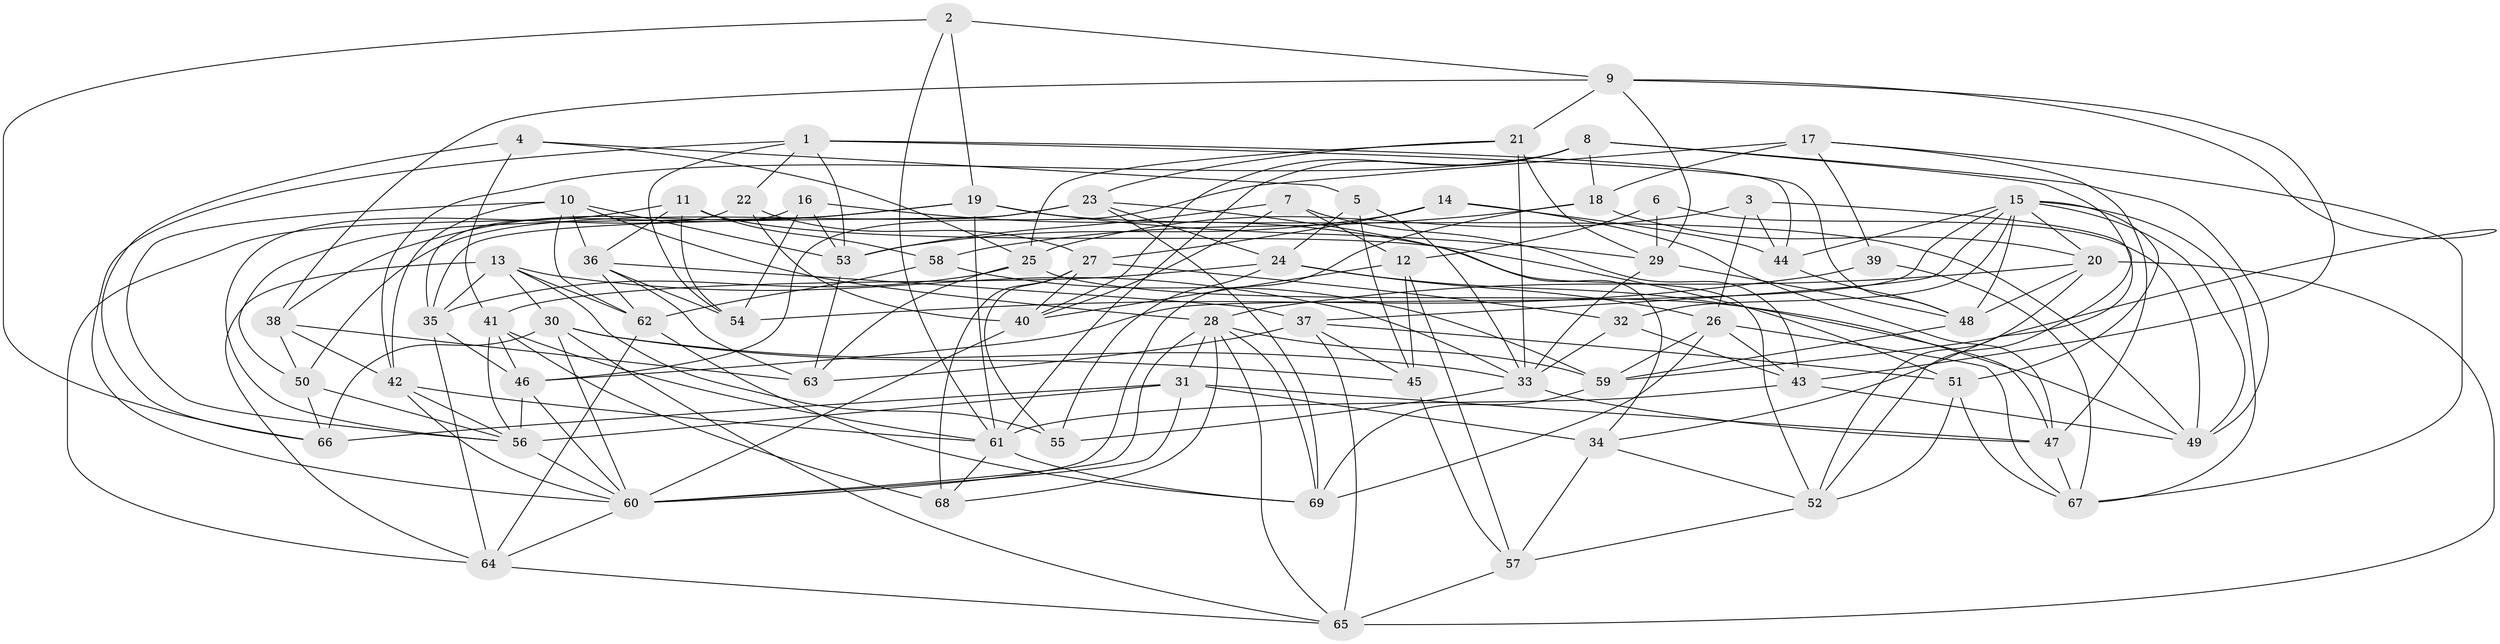 // original degree distribution, {4: 1.0}
// Generated by graph-tools (version 1.1) at 2025/03/03/09/25 03:03:02]
// undirected, 69 vertices, 192 edges
graph export_dot {
graph [start="1"]
  node [color=gray90,style=filled];
  1;
  2;
  3;
  4;
  5;
  6;
  7;
  8;
  9;
  10;
  11;
  12;
  13;
  14;
  15;
  16;
  17;
  18;
  19;
  20;
  21;
  22;
  23;
  24;
  25;
  26;
  27;
  28;
  29;
  30;
  31;
  32;
  33;
  34;
  35;
  36;
  37;
  38;
  39;
  40;
  41;
  42;
  43;
  44;
  45;
  46;
  47;
  48;
  49;
  50;
  51;
  52;
  53;
  54;
  55;
  56;
  57;
  58;
  59;
  60;
  61;
  62;
  63;
  64;
  65;
  66;
  67;
  68;
  69;
  1 -- 22 [weight=1.0];
  1 -- 44 [weight=1.0];
  1 -- 48 [weight=1.0];
  1 -- 53 [weight=1.0];
  1 -- 54 [weight=1.0];
  1 -- 60 [weight=1.0];
  2 -- 9 [weight=1.0];
  2 -- 19 [weight=1.0];
  2 -- 61 [weight=1.0];
  2 -- 66 [weight=1.0];
  3 -- 25 [weight=1.0];
  3 -- 26 [weight=1.0];
  3 -- 44 [weight=1.0];
  3 -- 52 [weight=1.0];
  4 -- 5 [weight=1.0];
  4 -- 25 [weight=1.0];
  4 -- 41 [weight=1.0];
  4 -- 66 [weight=1.0];
  5 -- 24 [weight=1.0];
  5 -- 33 [weight=2.0];
  5 -- 45 [weight=2.0];
  6 -- 12 [weight=2.0];
  6 -- 29 [weight=1.0];
  6 -- 49 [weight=1.0];
  7 -- 12 [weight=1.0];
  7 -- 40 [weight=1.0];
  7 -- 43 [weight=1.0];
  7 -- 53 [weight=1.0];
  8 -- 18 [weight=1.0];
  8 -- 34 [weight=1.0];
  8 -- 40 [weight=1.0];
  8 -- 42 [weight=1.0];
  8 -- 49 [weight=1.0];
  8 -- 61 [weight=1.0];
  9 -- 21 [weight=1.0];
  9 -- 29 [weight=1.0];
  9 -- 38 [weight=1.0];
  9 -- 43 [weight=1.0];
  9 -- 59 [weight=1.0];
  10 -- 28 [weight=1.0];
  10 -- 36 [weight=1.0];
  10 -- 42 [weight=1.0];
  10 -- 53 [weight=1.0];
  10 -- 56 [weight=1.0];
  10 -- 62 [weight=1.0];
  11 -- 36 [weight=1.0];
  11 -- 51 [weight=2.0];
  11 -- 54 [weight=1.0];
  11 -- 58 [weight=1.0];
  11 -- 64 [weight=1.0];
  12 -- 40 [weight=1.0];
  12 -- 45 [weight=1.0];
  12 -- 57 [weight=1.0];
  13 -- 30 [weight=1.0];
  13 -- 33 [weight=1.0];
  13 -- 35 [weight=1.0];
  13 -- 55 [weight=1.0];
  13 -- 62 [weight=1.0];
  13 -- 64 [weight=1.0];
  14 -- 27 [weight=1.0];
  14 -- 44 [weight=1.0];
  14 -- 47 [weight=1.0];
  14 -- 53 [weight=1.0];
  15 -- 20 [weight=1.0];
  15 -- 32 [weight=1.0];
  15 -- 37 [weight=1.0];
  15 -- 44 [weight=2.0];
  15 -- 46 [weight=1.0];
  15 -- 48 [weight=1.0];
  15 -- 49 [weight=1.0];
  15 -- 51 [weight=1.0];
  15 -- 67 [weight=1.0];
  16 -- 35 [weight=1.0];
  16 -- 52 [weight=1.0];
  16 -- 53 [weight=1.0];
  16 -- 54 [weight=1.0];
  17 -- 18 [weight=2.0];
  17 -- 39 [weight=1.0];
  17 -- 46 [weight=1.0];
  17 -- 47 [weight=1.0];
  17 -- 67 [weight=1.0];
  18 -- 20 [weight=1.0];
  18 -- 58 [weight=1.0];
  18 -- 60 [weight=1.0];
  19 -- 29 [weight=1.0];
  19 -- 38 [weight=1.0];
  19 -- 49 [weight=1.0];
  19 -- 50 [weight=1.0];
  19 -- 61 [weight=1.0];
  20 -- 28 [weight=1.0];
  20 -- 48 [weight=1.0];
  20 -- 52 [weight=1.0];
  20 -- 65 [weight=1.0];
  21 -- 23 [weight=1.0];
  21 -- 25 [weight=1.0];
  21 -- 29 [weight=1.0];
  21 -- 33 [weight=2.0];
  22 -- 27 [weight=1.0];
  22 -- 40 [weight=1.0];
  22 -- 56 [weight=1.0];
  23 -- 24 [weight=1.0];
  23 -- 34 [weight=1.0];
  23 -- 35 [weight=1.0];
  23 -- 50 [weight=1.0];
  23 -- 69 [weight=1.0];
  24 -- 26 [weight=1.0];
  24 -- 41 [weight=1.0];
  24 -- 47 [weight=1.0];
  24 -- 55 [weight=1.0];
  25 -- 35 [weight=1.0];
  25 -- 49 [weight=1.0];
  25 -- 63 [weight=1.0];
  26 -- 43 [weight=1.0];
  26 -- 59 [weight=1.0];
  26 -- 67 [weight=1.0];
  26 -- 69 [weight=1.0];
  27 -- 32 [weight=1.0];
  27 -- 40 [weight=1.0];
  27 -- 55 [weight=1.0];
  27 -- 68 [weight=1.0];
  28 -- 31 [weight=1.0];
  28 -- 59 [weight=1.0];
  28 -- 60 [weight=1.0];
  28 -- 65 [weight=1.0];
  28 -- 68 [weight=1.0];
  28 -- 69 [weight=1.0];
  29 -- 33 [weight=1.0];
  29 -- 48 [weight=1.0];
  30 -- 33 [weight=1.0];
  30 -- 45 [weight=1.0];
  30 -- 60 [weight=1.0];
  30 -- 65 [weight=1.0];
  30 -- 66 [weight=1.0];
  31 -- 34 [weight=1.0];
  31 -- 47 [weight=1.0];
  31 -- 56 [weight=2.0];
  31 -- 60 [weight=1.0];
  31 -- 66 [weight=2.0];
  32 -- 33 [weight=1.0];
  32 -- 43 [weight=1.0];
  33 -- 47 [weight=1.0];
  33 -- 55 [weight=1.0];
  34 -- 52 [weight=1.0];
  34 -- 57 [weight=2.0];
  35 -- 46 [weight=1.0];
  35 -- 64 [weight=1.0];
  36 -- 37 [weight=1.0];
  36 -- 54 [weight=1.0];
  36 -- 62 [weight=1.0];
  36 -- 63 [weight=1.0];
  37 -- 45 [weight=1.0];
  37 -- 51 [weight=1.0];
  37 -- 63 [weight=1.0];
  37 -- 65 [weight=1.0];
  38 -- 42 [weight=1.0];
  38 -- 50 [weight=1.0];
  38 -- 63 [weight=2.0];
  39 -- 54 [weight=2.0];
  39 -- 67 [weight=1.0];
  40 -- 60 [weight=1.0];
  41 -- 46 [weight=1.0];
  41 -- 56 [weight=1.0];
  41 -- 61 [weight=1.0];
  41 -- 68 [weight=1.0];
  42 -- 56 [weight=1.0];
  42 -- 60 [weight=1.0];
  42 -- 61 [weight=1.0];
  43 -- 49 [weight=1.0];
  43 -- 61 [weight=1.0];
  44 -- 48 [weight=1.0];
  45 -- 57 [weight=1.0];
  46 -- 56 [weight=1.0];
  46 -- 60 [weight=1.0];
  47 -- 67 [weight=1.0];
  48 -- 59 [weight=1.0];
  50 -- 56 [weight=2.0];
  50 -- 66 [weight=1.0];
  51 -- 52 [weight=1.0];
  51 -- 67 [weight=1.0];
  52 -- 57 [weight=1.0];
  53 -- 63 [weight=1.0];
  56 -- 60 [weight=1.0];
  57 -- 65 [weight=1.0];
  58 -- 59 [weight=1.0];
  58 -- 62 [weight=1.0];
  59 -- 69 [weight=1.0];
  60 -- 64 [weight=1.0];
  61 -- 68 [weight=1.0];
  61 -- 69 [weight=1.0];
  62 -- 64 [weight=1.0];
  62 -- 69 [weight=1.0];
  64 -- 65 [weight=1.0];
}
